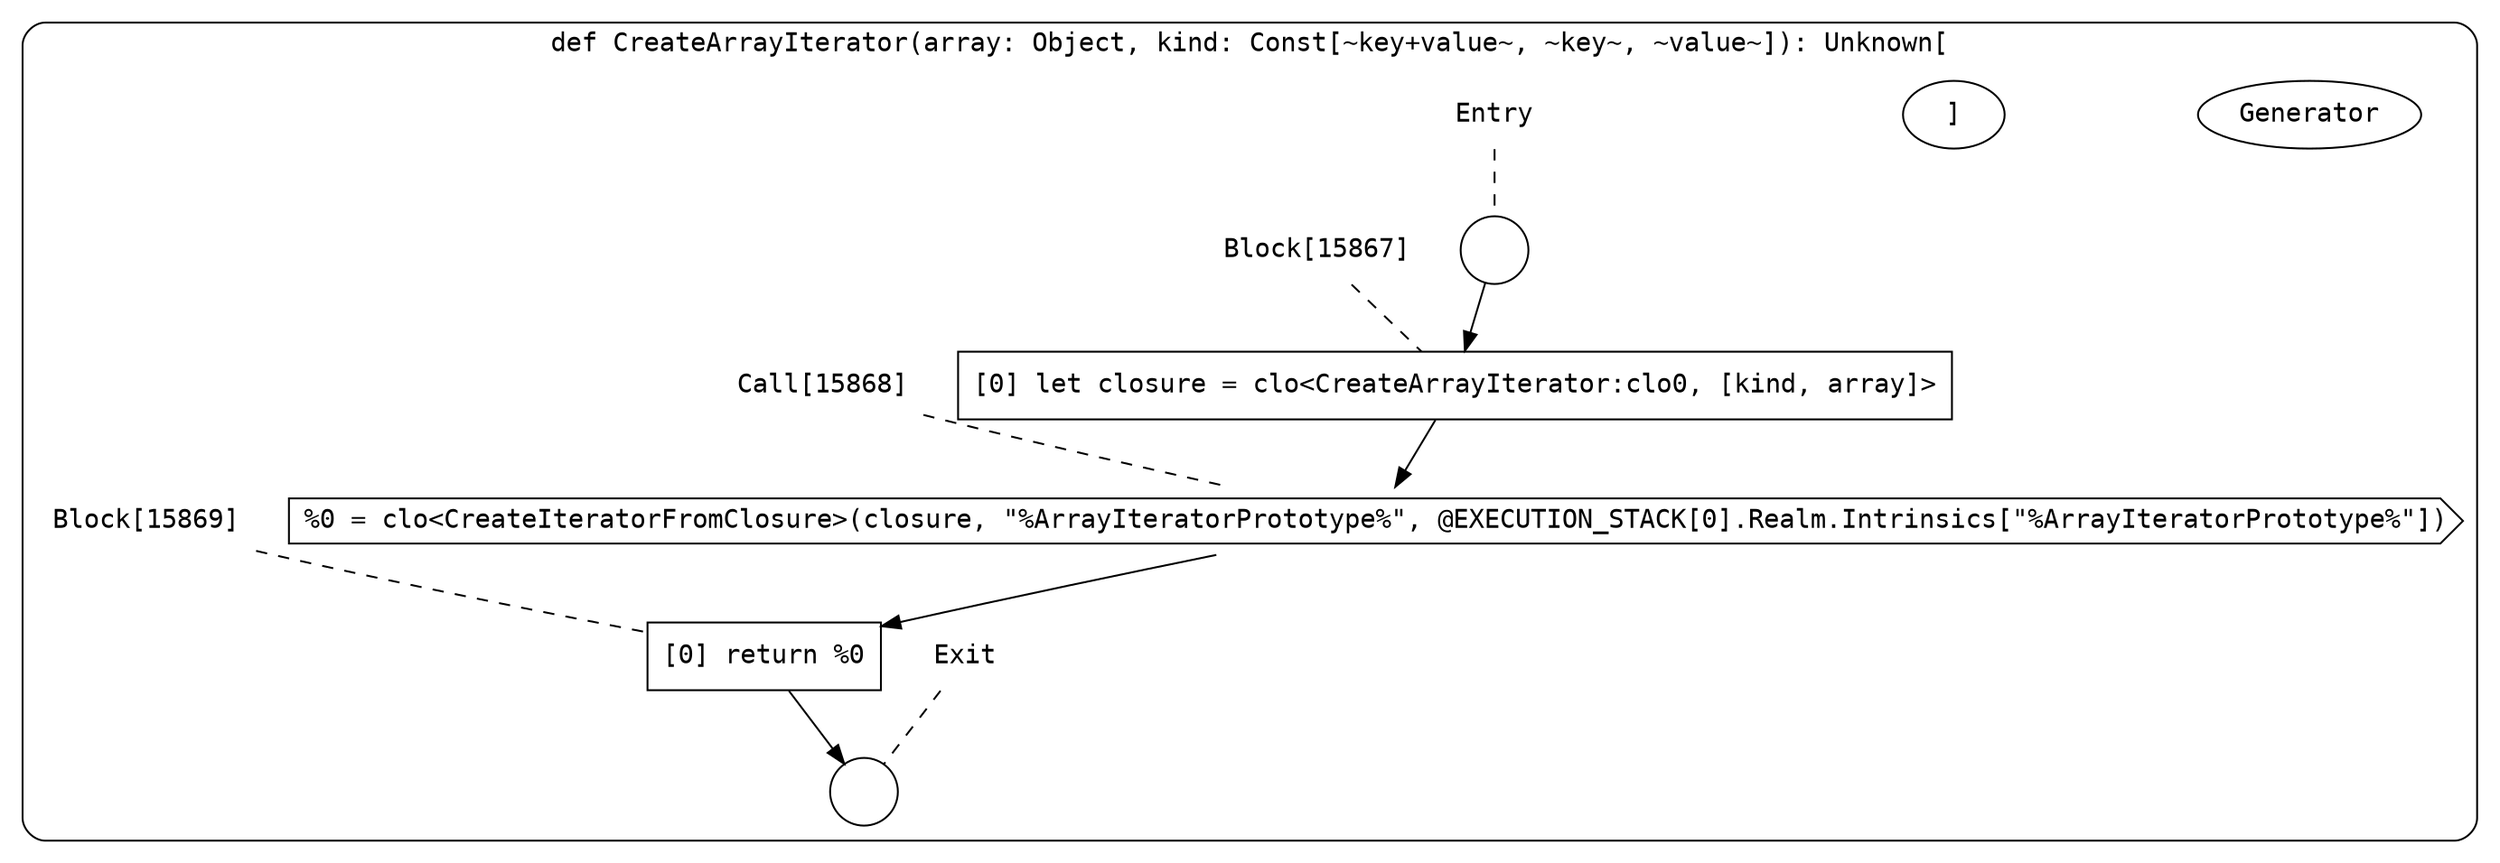 digraph {
  graph [fontname = "Consolas"]
  node [fontname = "Consolas"]
  edge [fontname = "Consolas"]
  subgraph cluster2382 {
    label = "def CreateArrayIterator(array: Object, kind: Const[~key+value~, ~key~, ~value~]): Unknown["Generator"]"
    style = rounded
    cluster2382_entry_name [shape=none, label=<<font color="black">Entry</font>>]
    cluster2382_entry_name -> cluster2382_entry [arrowhead=none, color="black", style=dashed]
    cluster2382_entry [shape=circle label=" " color="black" fillcolor="white" style=filled]
    cluster2382_entry -> node15867 [color="black"]
    cluster2382_exit_name [shape=none, label=<<font color="black">Exit</font>>]
    cluster2382_exit_name -> cluster2382_exit [arrowhead=none, color="black", style=dashed]
    cluster2382_exit [shape=circle label=" " color="black" fillcolor="white" style=filled]
    node15867_name [shape=none, label=<<font color="black">Block[15867]</font>>]
    node15867_name -> node15867 [arrowhead=none, color="black", style=dashed]
    node15867 [shape=box, label=<<font color="black">[0] let closure = clo&lt;CreateArrayIterator:clo0, [kind, array]&gt;<BR ALIGN="LEFT"/></font>> color="black" fillcolor="white", style=filled]
    node15867 -> node15868 [color="black"]
    node15868_name [shape=none, label=<<font color="black">Call[15868]</font>>]
    node15868_name -> node15868 [arrowhead=none, color="black", style=dashed]
    node15868 [shape=cds, label=<<font color="black">%0 = clo&lt;CreateIteratorFromClosure&gt;(closure, &quot;%ArrayIteratorPrototype%&quot;, @EXECUTION_STACK[0].Realm.Intrinsics[&quot;%ArrayIteratorPrototype%&quot;])</font>> color="black" fillcolor="white", style=filled]
    node15868 -> node15869 [color="black"]
    node15869_name [shape=none, label=<<font color="black">Block[15869]</font>>]
    node15869_name -> node15869 [arrowhead=none, color="black", style=dashed]
    node15869 [shape=box, label=<<font color="black">[0] return %0<BR ALIGN="LEFT"/></font>> color="black" fillcolor="white", style=filled]
    node15869 -> cluster2382_exit [color="black"]
  }
}